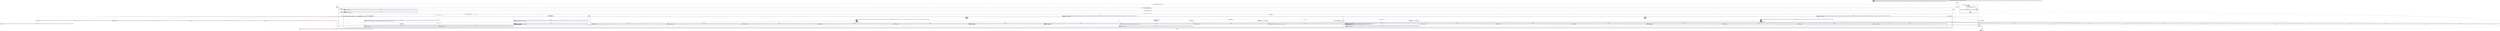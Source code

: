 digraph "CFG forandroidx.fragment.app.FragmentStateManager.moveToExpectedState()V" {
subgraph cluster_Region_743029894 {
label = "R(1:(2:(1:(2:(2:5|6)|(1:8)))|(2:9|(2:11|(2:12|(1:(2:45|46)(2:17|18))(2:(3:(2:72|(1:74)(1:75))|(1:78)|79)|82))))))";
node [shape=record,color=blue];
subgraph cluster_Region_1758115569 {
label = "R(2:(1:(2:(2:5|6)|(1:8)))|(2:9|(2:11|(2:12|(1:(2:45|46)(2:17|18))(2:(3:(2:72|(1:74)(1:75))|(1:78)|79)|82)))))";
node [shape=record,color=blue];
subgraph cluster_IfRegion_2026278493 {
label = "IF [B:89:0x0005] THEN: R(1:(2:(2:5|6)|(1:8))) ELSE: null";
node [shape=record,color=blue];
Node_89 [shape=record,label="{89\:\ 0x0005|if (r9.mMovingToState != false) goto L3\l}"];
subgraph cluster_Region_1191547052 {
label = "R(1:(2:(2:5|6)|(1:8)))";
node [shape=record,color=blue];
subgraph cluster_Region_650754374 {
label = "R(2:(2:5|6)|(1:8))";
node [shape=record,color=blue];
subgraph cluster_IfRegion_453639760 {
label = "IF [B:91:0x000b] THEN: R(2:5|6) ELSE: null";
node [shape=record,color=blue];
Node_91 [shape=record,label="{91\:\ 0x000b|if (androidx.fragment.app.FragmentManager.isLoggingEnabled(2) != false) goto L5\l}"];
subgraph cluster_Region_1467039498 {
label = "R(2:5|6)";
node [shape=record,color=blue];
Node_92 [shape=record,label="{92\:\ 0x000d|android.util.Log.v(androidx.fragment.app.FragmentStateManager.TAG, \"Ignoring re\-entrant call to moveToExpectedState() for \" + getFragment())\l}"];
Node_93 [shape=record,label="{93\:\ 0x0025|RETURN\lORIG_RETURN\l|return\l}"];
}
}
subgraph cluster_Region_1016743352 {
label = "R(1:8)";
node [shape=record,color=blue];
Node_171 [shape=record,label="{171\:\ ?|SYNTHETIC\lRETURN\l|return\l}"];
}
}
}
}
subgraph cluster_Region_886879892 {
label = "R(2:9|(2:11|(2:12|(1:(2:45|46)(2:17|18))(2:(3:(2:72|(1:74)(1:75))|(1:78)|79)|82))))";
node [shape=record,color=blue];
Node_94 [shape=record,label="{94\:\ 0x0026|boolean r0 = false\l}"];
subgraph cluster_TryCatchRegion_1475528932 {
label = "Try: R(2:11|(2:12|(1:(2:45|46)(2:17|18))(2:(3:(2:72|(1:74)(1:75))|(1:78)|79)|82))) finally: R(3:83|84|85)";
node [shape=record,color=blue];
subgraph cluster_Region_64833332 {
label = "R(2:11|(2:12|(1:(2:45|46)(2:17|18))(2:(3:(2:72|(1:74)(1:75))|(1:78)|79)|82)))";
node [shape=record,color=blue];
Node_95 [shape=record,label="{95\:\ 0x0028|TRY_ENTER\lTryCatch #0 \{all \-\> 0x0166, blocks: (B:95:0x0028, B:96:0x002a, B:98:0x0035, B:100:0x003b, B:101:0x0040, B:103:0x0044, B:104:0x0048, B:105:0x004e, B:106:0x0052, B:108:0x0058, B:110:0x005e, B:111:0x007c, B:112:0x0082, B:113:0x0086, B:114:0x008d, B:115:0x0091, B:117:0x0096, B:118:0x009b, B:120:0x00a0, B:121:0x00a5, B:122:0x00ab, B:123:0x00af, B:125:0x00b6, B:126:0x00cc, B:128:0x00d2, B:130:0x00d8, B:131:0x00db, B:133:0x00e1, B:135:0x00e7, B:136:0x00f8, B:137:0x00fd, B:138:0x0106, B:139:0x010e, B:140:0x0112, B:142:0x0117, B:144:0x011b, B:146:0x0121, B:148:0x0127, B:150:0x012d, B:152:0x0141, B:153:0x0145, B:154:0x0148, B:156:0x014e, B:157:0x0157), top: B:163:0x0028 \}\lCatch: all \-\> 0x0166\l|r9.mMovingToState = true     \/\/ Catch: java.lang.Throwable \-\> L166\l}"];
subgraph cluster_LoopRegion_1569370410 {
label = "LOOP:0: (2:12|(1:(2:45|46)(2:17|18))(2:(3:(2:72|(1:74)(1:75))|(1:78)|79)|82))";
node [shape=record,color=blue];
subgraph cluster_Region_1608532791 {
label = "R(2:12|(1:(2:45|46)(2:17|18))(2:(3:(2:72|(1:74)(1:75))|(1:78)|79)|82))";
node [shape=record,color=blue];
Node_96 [shape=record,label="{96\:\ 0x002a|LOOP_START\lTryCatch #0 \{all \-\> 0x0166, blocks: (B:95:0x0028, B:96:0x002a, B:98:0x0035, B:100:0x003b, B:101:0x0040, B:103:0x0044, B:104:0x0048, B:105:0x004e, B:106:0x0052, B:108:0x0058, B:110:0x005e, B:111:0x007c, B:112:0x0082, B:113:0x0086, B:114:0x008d, B:115:0x0091, B:117:0x0096, B:118:0x009b, B:120:0x00a0, B:121:0x00a5, B:122:0x00ab, B:123:0x00af, B:125:0x00b6, B:126:0x00cc, B:128:0x00d2, B:130:0x00d8, B:131:0x00db, B:133:0x00e1, B:135:0x00e7, B:136:0x00f8, B:137:0x00fd, B:138:0x0106, B:139:0x010e, B:140:0x0112, B:142:0x0117, B:144:0x011b, B:146:0x0121, B:148:0x0127, B:150:0x012d, B:152:0x0141, B:153:0x0145, B:154:0x0148, B:156:0x014e, B:157:0x0157), top: B:163:0x0028 \}\lLOOP:0: B:96:0x002a\-\>B:168:0x002a\lCatch: all \-\> 0x0166\l|int int r4 = computeExpectedState()     \/\/ Catch: java.lang.Throwable \-\> L166\l}"];
subgraph cluster_IfRegion_763608219 {
label = "IF [B:97:0x0033] THEN: R(1:(2:45|46)(2:17|18)) ELSE: R(2:(3:(2:72|(1:74)(1:75))|(1:78)|79)|82)";
node [shape=record,color=blue];
Node_97 [shape=record,label="{97\:\ 0x0033|if (r4 != r9.mFragment.mState) goto L14\l}"];
subgraph cluster_Region_869501094 {
label = "R(1:(2:45|46)(2:17|18))";
node [shape=record,color=blue];
subgraph cluster_IfRegion_1255140162 {
label = "IF [B:99:0x0039] THEN: R(2:45|46) ELSE: R(2:17|18)";
node [shape=record,color=blue];
Node_99 [shape=record,label="{99\:\ 0x0039|if (r4 \> r9.mFragment.mState) goto L44\l}"];
subgraph cluster_Region_1821911246 {
label = "R(2:45|46)";
node [shape=record,color=blue];
Node_100 [shape=record,label="{100\:\ 0x003b|TryCatch #0 \{all \-\> 0x0166, blocks: (B:95:0x0028, B:96:0x002a, B:98:0x0035, B:100:0x003b, B:101:0x0040, B:103:0x0044, B:104:0x0048, B:105:0x004e, B:106:0x0052, B:108:0x0058, B:110:0x005e, B:111:0x007c, B:112:0x0082, B:113:0x0086, B:114:0x008d, B:115:0x0091, B:117:0x0096, B:118:0x009b, B:120:0x00a0, B:121:0x00a5, B:122:0x00ab, B:123:0x00af, B:125:0x00b6, B:126:0x00cc, B:128:0x00d2, B:130:0x00d8, B:131:0x00db, B:133:0x00e1, B:135:0x00e7, B:136:0x00f8, B:137:0x00fd, B:138:0x0106, B:139:0x010e, B:140:0x0112, B:142:0x0117, B:144:0x011b, B:146:0x0121, B:148:0x0127, B:150:0x012d, B:152:0x0141, B:153:0x0145, B:154:0x0148, B:156:0x014e, B:157:0x0157), top: B:163:0x0028 \}\lCatch: all \-\> 0x0166\l|int int r4 = r9.mFragment.mState + 1     \/\/ Catch: java.lang.Throwable \-\> L166\l}"];
subgraph cluster_SwitchRegion_1047616307 {
label = "Switch: 8
 case 0 -> R(2:62|1)
 case 1 -> R(2:61|1)
 case 2 -> R(2:60|1)
 case 3 -> R(2:59|1)
 case 4 -> R(3:(1:57)|58|1)
 case 5 -> R(2:52|1)
 case 6 -> R(2:51|1)
 case 7 -> R(2:50|1)";
node [shape=record,color=blue];
Node_101 [shape=record,label="{101\:\ 0x0040|TryCatch #0 \{all \-\> 0x0166, blocks: (B:95:0x0028, B:96:0x002a, B:98:0x0035, B:100:0x003b, B:101:0x0040, B:103:0x0044, B:104:0x0048, B:105:0x004e, B:106:0x0052, B:108:0x0058, B:110:0x005e, B:111:0x007c, B:112:0x0082, B:113:0x0086, B:114:0x008d, B:115:0x0091, B:117:0x0096, B:118:0x009b, B:120:0x00a0, B:121:0x00a5, B:122:0x00ab, B:123:0x00af, B:125:0x00b6, B:126:0x00cc, B:128:0x00d2, B:130:0x00d8, B:131:0x00db, B:133:0x00e1, B:135:0x00e7, B:136:0x00f8, B:137:0x00fd, B:138:0x0106, B:139:0x010e, B:140:0x0112, B:142:0x0117, B:144:0x011b, B:146:0x0121, B:148:0x0127, B:150:0x012d, B:152:0x0141, B:153:0x0145, B:154:0x0148, B:156:0x014e, B:157:0x0157), top: B:163:0x0028 \}\lCatch: all \-\> 0x0166\l|switch(r4) \{\l    case 0: goto L62;\l    case 1: goto L61;\l    case 2: goto L60;\l    case 3: goto L59;\l    case 4: goto L53;\l    case 5: goto L52;\l    case 6: goto L51;\l    case 7: goto L50;\l    default: goto L47;\l\}     \/\/ Catch: java.lang.Throwable \-\> L166\l}"];
subgraph cluster_Region_1923597264 {
label = "R(2:62|1)";
node [shape=record,color=blue];
Node_115 [shape=record,label="{115\:\ 0x0091|TryCatch #0 \{all \-\> 0x0166, blocks: (B:95:0x0028, B:96:0x002a, B:98:0x0035, B:100:0x003b, B:101:0x0040, B:103:0x0044, B:104:0x0048, B:105:0x004e, B:106:0x0052, B:108:0x0058, B:110:0x005e, B:111:0x007c, B:112:0x0082, B:113:0x0086, B:114:0x008d, B:115:0x0091, B:117:0x0096, B:118:0x009b, B:120:0x00a0, B:121:0x00a5, B:122:0x00ab, B:123:0x00af, B:125:0x00b6, B:126:0x00cc, B:128:0x00d2, B:130:0x00d8, B:131:0x00db, B:133:0x00e1, B:135:0x00e7, B:136:0x00f8, B:137:0x00fd, B:138:0x0106, B:139:0x010e, B:140:0x0112, B:142:0x0117, B:144:0x011b, B:146:0x0121, B:148:0x0127, B:150:0x012d, B:152:0x0141, B:153:0x0145, B:154:0x0148, B:156:0x014e, B:157:0x0157), top: B:163:0x0028 \}\lCatch: all \-\> 0x0166\l|attach()     \/\/ Catch: java.lang.Throwable \-\> L166\l}"];
Node_InsnContainer_455790167 [shape=record,label="{|break\l}"];
}
subgraph cluster_Region_320942073 {
label = "R(2:61|1)";
node [shape=record,color=blue];
Node_114 [shape=record,label="{114\:\ 0x008d|TryCatch #0 \{all \-\> 0x0166, blocks: (B:95:0x0028, B:96:0x002a, B:98:0x0035, B:100:0x003b, B:101:0x0040, B:103:0x0044, B:104:0x0048, B:105:0x004e, B:106:0x0052, B:108:0x0058, B:110:0x005e, B:111:0x007c, B:112:0x0082, B:113:0x0086, B:114:0x008d, B:115:0x0091, B:117:0x0096, B:118:0x009b, B:120:0x00a0, B:121:0x00a5, B:122:0x00ab, B:123:0x00af, B:125:0x00b6, B:126:0x00cc, B:128:0x00d2, B:130:0x00d8, B:131:0x00db, B:133:0x00e1, B:135:0x00e7, B:136:0x00f8, B:137:0x00fd, B:138:0x0106, B:139:0x010e, B:140:0x0112, B:142:0x0117, B:144:0x011b, B:146:0x0121, B:148:0x0127, B:150:0x012d, B:152:0x0141, B:153:0x0145, B:154:0x0148, B:156:0x014e, B:157:0x0157), top: B:163:0x0028 \}\lCatch: all \-\> 0x0166\l|create()     \/\/ Catch: java.lang.Throwable \-\> L166\l}"];
Node_InsnContainer_1016595331 [shape=record,label="{|break\l}"];
}
subgraph cluster_Region_1886256771 {
label = "R(2:60|1)";
node [shape=record,color=blue];
Node_113 [shape=record,label="{113\:\ 0x0086|TryCatch #0 \{all \-\> 0x0166, blocks: (B:95:0x0028, B:96:0x002a, B:98:0x0035, B:100:0x003b, B:101:0x0040, B:103:0x0044, B:104:0x0048, B:105:0x004e, B:106:0x0052, B:108:0x0058, B:110:0x005e, B:111:0x007c, B:112:0x0082, B:113:0x0086, B:114:0x008d, B:115:0x0091, B:117:0x0096, B:118:0x009b, B:120:0x00a0, B:121:0x00a5, B:122:0x00ab, B:123:0x00af, B:125:0x00b6, B:126:0x00cc, B:128:0x00d2, B:130:0x00d8, B:131:0x00db, B:133:0x00e1, B:135:0x00e7, B:136:0x00f8, B:137:0x00fd, B:138:0x0106, B:139:0x010e, B:140:0x0112, B:142:0x0117, B:144:0x011b, B:146:0x0121, B:148:0x0127, B:150:0x012d, B:152:0x0141, B:153:0x0145, B:154:0x0148, B:156:0x014e, B:157:0x0157), top: B:163:0x0028 \}\lCatch: all \-\> 0x0166\l|ensureInflatedView()     \/\/ Catch: java.lang.Throwable \-\> L166\lcreateView()     \/\/ Catch: java.lang.Throwable \-\> L166\l}"];
Node_InsnContainer_1031331503 [shape=record,label="{|break\l}"];
}
subgraph cluster_Region_658268190 {
label = "R(2:59|1)";
node [shape=record,color=blue];
Node_112 [shape=record,label="{112\:\ 0x0082|TryCatch #0 \{all \-\> 0x0166, blocks: (B:95:0x0028, B:96:0x002a, B:98:0x0035, B:100:0x003b, B:101:0x0040, B:103:0x0044, B:104:0x0048, B:105:0x004e, B:106:0x0052, B:108:0x0058, B:110:0x005e, B:111:0x007c, B:112:0x0082, B:113:0x0086, B:114:0x008d, B:115:0x0091, B:117:0x0096, B:118:0x009b, B:120:0x00a0, B:121:0x00a5, B:122:0x00ab, B:123:0x00af, B:125:0x00b6, B:126:0x00cc, B:128:0x00d2, B:130:0x00d8, B:131:0x00db, B:133:0x00e1, B:135:0x00e7, B:136:0x00f8, B:137:0x00fd, B:138:0x0106, B:139:0x010e, B:140:0x0112, B:142:0x0117, B:144:0x011b, B:146:0x0121, B:148:0x0127, B:150:0x012d, B:152:0x0141, B:153:0x0145, B:154:0x0148, B:156:0x014e, B:157:0x0157), top: B:163:0x0028 \}\lCatch: all \-\> 0x0166\l|activityCreated()     \/\/ Catch: java.lang.Throwable \-\> L166\l}"];
Node_InsnContainer_1531247457 [shape=record,label="{|break\l}"];
}
subgraph cluster_Region_1153605484 {
label = "R(3:(1:57)|58|1)";
node [shape=record,color=blue];
subgraph cluster_IfRegion_1068805373 {
label = "IF [B:107:0x0056, B:109:0x005c] THEN: R(1:57) ELSE: null";
node [shape=record,color=blue];
Node_107 [shape=record,label="{107\:\ 0x0056|if (r9.mFragment.mView != null) goto L55\l}"];
Node_109 [shape=record,label="{109\:\ 0x005c|ADDED_TO_REGION\l|if (r9.mFragment.mContainer != null) goto L57\l}"];
subgraph cluster_Region_1679695621 {
label = "R(1:57)";
node [shape=record,color=blue];
Node_110 [shape=record,label="{110\:\ 0x005e|TryCatch #0 \{all \-\> 0x0166, blocks: (B:95:0x0028, B:96:0x002a, B:98:0x0035, B:100:0x003b, B:101:0x0040, B:103:0x0044, B:104:0x0048, B:105:0x004e, B:106:0x0052, B:108:0x0058, B:110:0x005e, B:111:0x007c, B:112:0x0082, B:113:0x0086, B:114:0x008d, B:115:0x0091, B:117:0x0096, B:118:0x009b, B:120:0x00a0, B:121:0x00a5, B:122:0x00ab, B:123:0x00af, B:125:0x00b6, B:126:0x00cc, B:128:0x00d2, B:130:0x00d8, B:131:0x00db, B:133:0x00e1, B:135:0x00e7, B:136:0x00f8, B:137:0x00fd, B:138:0x0106, B:139:0x010e, B:140:0x0112, B:142:0x0117, B:144:0x011b, B:146:0x0121, B:148:0x0127, B:150:0x012d, B:152:0x0141, B:153:0x0145, B:154:0x0148, B:156:0x014e, B:157:0x0157), top: B:163:0x0028 \}\lCatch: all \-\> 0x0166\l|androidx.fragment.app.SpecialEffectsController androidx.fragment.app.SpecialEffectsController r6 = androidx.fragment.app.SpecialEffectsController.getOrCreateController(r9.mFragment.mContainer, r9.mFragment.getParentFragmentManager())     \/\/ Catch: java.lang.Throwable \-\> L166\lint int r7 = r9.mFragment.mView.getVisibility()     \/\/ Catch: java.lang.Throwable \-\> L166\landroidx.fragment.app.SpecialEffectsController$Operation$State androidx.fragment.app.SpecialEffectsController.Operation.State r8 = androidx.fragment.app.SpecialEffectsController.Operation.State.from(r7)     \/\/ Catch: java.lang.Throwable \-\> L166\lr6.enqueueAdd(r8, r9)     \/\/ Catch: java.lang.Throwable \-\> L166\l}"];
}
}
Node_111 [shape=record,label="{111\:\ 0x007c|TryCatch #0 \{all \-\> 0x0166, blocks: (B:95:0x0028, B:96:0x002a, B:98:0x0035, B:100:0x003b, B:101:0x0040, B:103:0x0044, B:104:0x0048, B:105:0x004e, B:106:0x0052, B:108:0x0058, B:110:0x005e, B:111:0x007c, B:112:0x0082, B:113:0x0086, B:114:0x008d, B:115:0x0091, B:117:0x0096, B:118:0x009b, B:120:0x00a0, B:121:0x00a5, B:122:0x00ab, B:123:0x00af, B:125:0x00b6, B:126:0x00cc, B:128:0x00d2, B:130:0x00d8, B:131:0x00db, B:133:0x00e1, B:135:0x00e7, B:136:0x00f8, B:137:0x00fd, B:138:0x0106, B:139:0x010e, B:140:0x0112, B:142:0x0117, B:144:0x011b, B:146:0x0121, B:148:0x0127, B:150:0x012d, B:152:0x0141, B:153:0x0145, B:154:0x0148, B:156:0x014e, B:157:0x0157), top: B:163:0x0028 \}\lCatch: all \-\> 0x0166\l|r9.mFragment.mState = 4     \/\/ Catch: java.lang.Throwable \-\> L166\l}"];
Node_InsnContainer_2068580229 [shape=record,label="{|break\l}"];
}
subgraph cluster_Region_120550526 {
label = "R(2:52|1)";
node [shape=record,color=blue];
Node_105 [shape=record,label="{105\:\ 0x004e|TryCatch #0 \{all \-\> 0x0166, blocks: (B:95:0x0028, B:96:0x002a, B:98:0x0035, B:100:0x003b, B:101:0x0040, B:103:0x0044, B:104:0x0048, B:105:0x004e, B:106:0x0052, B:108:0x0058, B:110:0x005e, B:111:0x007c, B:112:0x0082, B:113:0x0086, B:114:0x008d, B:115:0x0091, B:117:0x0096, B:118:0x009b, B:120:0x00a0, B:121:0x00a5, B:122:0x00ab, B:123:0x00af, B:125:0x00b6, B:126:0x00cc, B:128:0x00d2, B:130:0x00d8, B:131:0x00db, B:133:0x00e1, B:135:0x00e7, B:136:0x00f8, B:137:0x00fd, B:138:0x0106, B:139:0x010e, B:140:0x0112, B:142:0x0117, B:144:0x011b, B:146:0x0121, B:148:0x0127, B:150:0x012d, B:152:0x0141, B:153:0x0145, B:154:0x0148, B:156:0x014e, B:157:0x0157), top: B:163:0x0028 \}\lCatch: all \-\> 0x0166\l|start()     \/\/ Catch: java.lang.Throwable \-\> L166\l}"];
Node_InsnContainer_1472639496 [shape=record,label="{|break\l}"];
}
subgraph cluster_Region_1301233481 {
label = "R(2:51|1)";
node [shape=record,color=blue];
Node_104 [shape=record,label="{104\:\ 0x0048|TryCatch #0 \{all \-\> 0x0166, blocks: (B:95:0x0028, B:96:0x002a, B:98:0x0035, B:100:0x003b, B:101:0x0040, B:103:0x0044, B:104:0x0048, B:105:0x004e, B:106:0x0052, B:108:0x0058, B:110:0x005e, B:111:0x007c, B:112:0x0082, B:113:0x0086, B:114:0x008d, B:115:0x0091, B:117:0x0096, B:118:0x009b, B:120:0x00a0, B:121:0x00a5, B:122:0x00ab, B:123:0x00af, B:125:0x00b6, B:126:0x00cc, B:128:0x00d2, B:130:0x00d8, B:131:0x00db, B:133:0x00e1, B:135:0x00e7, B:136:0x00f8, B:137:0x00fd, B:138:0x0106, B:139:0x010e, B:140:0x0112, B:142:0x0117, B:144:0x011b, B:146:0x0121, B:148:0x0127, B:150:0x012d, B:152:0x0141, B:153:0x0145, B:154:0x0148, B:156:0x014e, B:157:0x0157), top: B:163:0x0028 \}\lCatch: all \-\> 0x0166\l|r9.mFragment.mState = 6     \/\/ Catch: java.lang.Throwable \-\> L166\l}"];
Node_InsnContainer_1449421138 [shape=record,label="{|break\l}"];
}
subgraph cluster_Region_714373988 {
label = "R(2:50|1)";
node [shape=record,color=blue];
Node_103 [shape=record,label="{103\:\ 0x0044|TryCatch #0 \{all \-\> 0x0166, blocks: (B:95:0x0028, B:96:0x002a, B:98:0x0035, B:100:0x003b, B:101:0x0040, B:103:0x0044, B:104:0x0048, B:105:0x004e, B:106:0x0052, B:108:0x0058, B:110:0x005e, B:111:0x007c, B:112:0x0082, B:113:0x0086, B:114:0x008d, B:115:0x0091, B:117:0x0096, B:118:0x009b, B:120:0x00a0, B:121:0x00a5, B:122:0x00ab, B:123:0x00af, B:125:0x00b6, B:126:0x00cc, B:128:0x00d2, B:130:0x00d8, B:131:0x00db, B:133:0x00e1, B:135:0x00e7, B:136:0x00f8, B:137:0x00fd, B:138:0x0106, B:139:0x010e, B:140:0x0112, B:142:0x0117, B:144:0x011b, B:146:0x0121, B:148:0x0127, B:150:0x012d, B:152:0x0141, B:153:0x0145, B:154:0x0148, B:156:0x014e, B:157:0x0157), top: B:163:0x0028 \}\lCatch: all \-\> 0x0166\l|resume()     \/\/ Catch: java.lang.Throwable \-\> L166\l}"];
Node_InsnContainer_1210108620 [shape=record,label="{|break\l}"];
}
}
}
subgraph cluster_Region_140794671 {
label = "R(2:17|18)";
node [shape=record,color=blue];
Node_117 [shape=record,label="{117\:\ 0x0096|TryCatch #0 \{all \-\> 0x0166, blocks: (B:95:0x0028, B:96:0x002a, B:98:0x0035, B:100:0x003b, B:101:0x0040, B:103:0x0044, B:104:0x0048, B:105:0x004e, B:106:0x0052, B:108:0x0058, B:110:0x005e, B:111:0x007c, B:112:0x0082, B:113:0x0086, B:114:0x008d, B:115:0x0091, B:117:0x0096, B:118:0x009b, B:120:0x00a0, B:121:0x00a5, B:122:0x00ab, B:123:0x00af, B:125:0x00b6, B:126:0x00cc, B:128:0x00d2, B:130:0x00d8, B:131:0x00db, B:133:0x00e1, B:135:0x00e7, B:136:0x00f8, B:137:0x00fd, B:138:0x0106, B:139:0x010e, B:140:0x0112, B:142:0x0117, B:144:0x011b, B:146:0x0121, B:148:0x0127, B:150:0x012d, B:152:0x0141, B:153:0x0145, B:154:0x0148, B:156:0x014e, B:157:0x0157), top: B:163:0x0028 \}\lCatch: all \-\> 0x0166\l|int int r4 = r9.mFragment.mState \- 1     \/\/ Catch: java.lang.Throwable \-\> L166\l}"];
subgraph cluster_SwitchRegion_630709429 {
label = "Switch: 8
 case -1 -> R(2:43|1)
 case 0 -> R(2:42|1)
 case 1 -> R(2:41|1)
 case 2 -> R(2:40|1)
 case 3 -> R(5:(1:28)|(1:33)|(1:38)|39|1)
 case 4 -> R(2:25|1)
 case 5 -> R(2:24|1)
 case 6 -> R(2:23|1)";
node [shape=record,color=blue];
Node_118 [shape=record,label="{118\:\ 0x009b|TryCatch #0 \{all \-\> 0x0166, blocks: (B:95:0x0028, B:96:0x002a, B:98:0x0035, B:100:0x003b, B:101:0x0040, B:103:0x0044, B:104:0x0048, B:105:0x004e, B:106:0x0052, B:108:0x0058, B:110:0x005e, B:111:0x007c, B:112:0x0082, B:113:0x0086, B:114:0x008d, B:115:0x0091, B:117:0x0096, B:118:0x009b, B:120:0x00a0, B:121:0x00a5, B:122:0x00ab, B:123:0x00af, B:125:0x00b6, B:126:0x00cc, B:128:0x00d2, B:130:0x00d8, B:131:0x00db, B:133:0x00e1, B:135:0x00e7, B:136:0x00f8, B:137:0x00fd, B:138:0x0106, B:139:0x010e, B:140:0x0112, B:142:0x0117, B:144:0x011b, B:146:0x0121, B:148:0x0127, B:150:0x012d, B:152:0x0141, B:153:0x0145, B:154:0x0148, B:156:0x014e, B:157:0x0157), top: B:163:0x0028 \}\lCatch: all \-\> 0x0166\l|switch(r4) \{\l    case \-1: goto L43;\l    case 0: goto L42;\l    case 1: goto L41;\l    case 2: goto L40;\l    case 3: goto L26;\l    case 4: goto L25;\l    case 5: goto L24;\l    case 6: goto L23;\l    default: goto L19;\l\}     \/\/ Catch: java.lang.Throwable \-\> L166\l}"];
subgraph cluster_Region_2086781430 {
label = "R(2:43|1)";
node [shape=record,color=blue];
Node_140 [shape=record,label="{140\:\ 0x0112|TryCatch #0 \{all \-\> 0x0166, blocks: (B:95:0x0028, B:96:0x002a, B:98:0x0035, B:100:0x003b, B:101:0x0040, B:103:0x0044, B:104:0x0048, B:105:0x004e, B:106:0x0052, B:108:0x0058, B:110:0x005e, B:111:0x007c, B:112:0x0082, B:113:0x0086, B:114:0x008d, B:115:0x0091, B:117:0x0096, B:118:0x009b, B:120:0x00a0, B:121:0x00a5, B:122:0x00ab, B:123:0x00af, B:125:0x00b6, B:126:0x00cc, B:128:0x00d2, B:130:0x00d8, B:131:0x00db, B:133:0x00e1, B:135:0x00e7, B:136:0x00f8, B:137:0x00fd, B:138:0x0106, B:139:0x010e, B:140:0x0112, B:142:0x0117, B:144:0x011b, B:146:0x0121, B:148:0x0127, B:150:0x012d, B:152:0x0141, B:153:0x0145, B:154:0x0148, B:156:0x014e, B:157:0x0157), top: B:163:0x0028 \}\lCatch: all \-\> 0x0166\l|detach()     \/\/ Catch: java.lang.Throwable \-\> L166\l}"];
Node_InsnContainer_163191249 [shape=record,label="{|break\l}"];
}
subgraph cluster_Region_16522457 {
label = "R(2:42|1)";
node [shape=record,color=blue];
Node_139 [shape=record,label="{139\:\ 0x010e|TryCatch #0 \{all \-\> 0x0166, blocks: (B:95:0x0028, B:96:0x002a, B:98:0x0035, B:100:0x003b, B:101:0x0040, B:103:0x0044, B:104:0x0048, B:105:0x004e, B:106:0x0052, B:108:0x0058, B:110:0x005e, B:111:0x007c, B:112:0x0082, B:113:0x0086, B:114:0x008d, B:115:0x0091, B:117:0x0096, B:118:0x009b, B:120:0x00a0, B:121:0x00a5, B:122:0x00ab, B:123:0x00af, B:125:0x00b6, B:126:0x00cc, B:128:0x00d2, B:130:0x00d8, B:131:0x00db, B:133:0x00e1, B:135:0x00e7, B:136:0x00f8, B:137:0x00fd, B:138:0x0106, B:139:0x010e, B:140:0x0112, B:142:0x0117, B:144:0x011b, B:146:0x0121, B:148:0x0127, B:150:0x012d, B:152:0x0141, B:153:0x0145, B:154:0x0148, B:156:0x014e, B:157:0x0157), top: B:163:0x0028 \}\lCatch: all \-\> 0x0166\l|destroy()     \/\/ Catch: java.lang.Throwable \-\> L166\l}"];
Node_InsnContainer_1321521312 [shape=record,label="{|break\l}"];
}
subgraph cluster_Region_1020843775 {
label = "R(2:41|1)";
node [shape=record,color=blue];
Node_138 [shape=record,label="{138\:\ 0x0106|TryCatch #0 \{all \-\> 0x0166, blocks: (B:95:0x0028, B:96:0x002a, B:98:0x0035, B:100:0x003b, B:101:0x0040, B:103:0x0044, B:104:0x0048, B:105:0x004e, B:106:0x0052, B:108:0x0058, B:110:0x005e, B:111:0x007c, B:112:0x0082, B:113:0x0086, B:114:0x008d, B:115:0x0091, B:117:0x0096, B:118:0x009b, B:120:0x00a0, B:121:0x00a5, B:122:0x00ab, B:123:0x00af, B:125:0x00b6, B:126:0x00cc, B:128:0x00d2, B:130:0x00d8, B:131:0x00db, B:133:0x00e1, B:135:0x00e7, B:136:0x00f8, B:137:0x00fd, B:138:0x0106, B:139:0x010e, B:140:0x0112, B:142:0x0117, B:144:0x011b, B:146:0x0121, B:148:0x0127, B:150:0x012d, B:152:0x0141, B:153:0x0145, B:154:0x0148, B:156:0x014e, B:157:0x0157), top: B:163:0x0028 \}\lCatch: all \-\> 0x0166\l|destroyFragmentView()     \/\/ Catch: java.lang.Throwable \-\> L166\lr9.mFragment.mState = 1     \/\/ Catch: java.lang.Throwable \-\> L166\l}"];
Node_InsnContainer_1710564388 [shape=record,label="{|break\l}"];
}
subgraph cluster_Region_93320855 {
label = "R(2:40|1)";
node [shape=record,color=blue];
Node_137 [shape=record,label="{137\:\ 0x00fd|TryCatch #0 \{all \-\> 0x0166, blocks: (B:95:0x0028, B:96:0x002a, B:98:0x0035, B:100:0x003b, B:101:0x0040, B:103:0x0044, B:104:0x0048, B:105:0x004e, B:106:0x0052, B:108:0x0058, B:110:0x005e, B:111:0x007c, B:112:0x0082, B:113:0x0086, B:114:0x008d, B:115:0x0091, B:117:0x0096, B:118:0x009b, B:120:0x00a0, B:121:0x00a5, B:122:0x00ab, B:123:0x00af, B:125:0x00b6, B:126:0x00cc, B:128:0x00d2, B:130:0x00d8, B:131:0x00db, B:133:0x00e1, B:135:0x00e7, B:136:0x00f8, B:137:0x00fd, B:138:0x0106, B:139:0x010e, B:140:0x0112, B:142:0x0117, B:144:0x011b, B:146:0x0121, B:148:0x0127, B:150:0x012d, B:152:0x0141, B:153:0x0145, B:154:0x0148, B:156:0x014e, B:157:0x0157), top: B:163:0x0028 \}\lCatch: all \-\> 0x0166\l|r9.mFragment.mInLayout = false     \/\/ Catch: java.lang.Throwable \-\> L166\lr9.mFragment.mState = 2     \/\/ Catch: java.lang.Throwable \-\> L166\l}"];
Node_InsnContainer_1831237462 [shape=record,label="{|break\l}"];
}
subgraph cluster_Region_389233443 {
label = "R(5:(1:28)|(1:33)|(1:38)|39|1)";
node [shape=record,color=blue];
subgraph cluster_IfRegion_1537993189 {
label = "IF [B:124:0x00b4] THEN: R(1:28) ELSE: null";
node [shape=record,color=blue];
Node_124 [shape=record,label="{124\:\ 0x00b4|if (androidx.fragment.app.FragmentManager.isLoggingEnabled(3) != false) goto L28\l}"];
subgraph cluster_Region_560633673 {
label = "R(1:28)";
node [shape=record,color=blue];
Node_125 [shape=record,label="{125\:\ 0x00b6|TryCatch #0 \{all \-\> 0x0166, blocks: (B:95:0x0028, B:96:0x002a, B:98:0x0035, B:100:0x003b, B:101:0x0040, B:103:0x0044, B:104:0x0048, B:105:0x004e, B:106:0x0052, B:108:0x0058, B:110:0x005e, B:111:0x007c, B:112:0x0082, B:113:0x0086, B:114:0x008d, B:115:0x0091, B:117:0x0096, B:118:0x009b, B:120:0x00a0, B:121:0x00a5, B:122:0x00ab, B:123:0x00af, B:125:0x00b6, B:126:0x00cc, B:128:0x00d2, B:130:0x00d8, B:131:0x00db, B:133:0x00e1, B:135:0x00e7, B:136:0x00f8, B:137:0x00fd, B:138:0x0106, B:139:0x010e, B:140:0x0112, B:142:0x0117, B:144:0x011b, B:146:0x0121, B:148:0x0127, B:150:0x012d, B:152:0x0141, B:153:0x0145, B:154:0x0148, B:156:0x014e, B:157:0x0157), top: B:163:0x0028 \}\lCatch: all \-\> 0x0166\l|android.util.Log.d(androidx.fragment.app.FragmentStateManager.TAG, \"movefrom ACTIVITY_CREATED: \" + r9.mFragment)     \/\/ Catch: java.lang.Throwable \-\> L166\l}"];
}
}
subgraph cluster_IfRegion_2141772021 {
label = "IF [B:127:0x00d0, B:129:0x00d6] THEN: R(1:33) ELSE: null";
node [shape=record,color=blue];
Node_127 [shape=record,label="{127\:\ 0x00d0|if (r9.mFragment.mView != null) goto L31\l}"];
Node_129 [shape=record,label="{129\:\ 0x00d6|ADDED_TO_REGION\l|if (r9.mFragment.mSavedViewState == null) goto L33\l}"];
subgraph cluster_Region_1909198336 {
label = "R(1:33)";
node [shape=record,color=blue];
Node_130 [shape=record,label="{130\:\ 0x00d8|TryCatch #0 \{all \-\> 0x0166, blocks: (B:95:0x0028, B:96:0x002a, B:98:0x0035, B:100:0x003b, B:101:0x0040, B:103:0x0044, B:104:0x0048, B:105:0x004e, B:106:0x0052, B:108:0x0058, B:110:0x005e, B:111:0x007c, B:112:0x0082, B:113:0x0086, B:114:0x008d, B:115:0x0091, B:117:0x0096, B:118:0x009b, B:120:0x00a0, B:121:0x00a5, B:122:0x00ab, B:123:0x00af, B:125:0x00b6, B:126:0x00cc, B:128:0x00d2, B:130:0x00d8, B:131:0x00db, B:133:0x00e1, B:135:0x00e7, B:136:0x00f8, B:137:0x00fd, B:138:0x0106, B:139:0x010e, B:140:0x0112, B:142:0x0117, B:144:0x011b, B:146:0x0121, B:148:0x0127, B:150:0x012d, B:152:0x0141, B:153:0x0145, B:154:0x0148, B:156:0x014e, B:157:0x0157), top: B:163:0x0028 \}\lCatch: all \-\> 0x0166\l|saveViewState()     \/\/ Catch: java.lang.Throwable \-\> L166\l}"];
}
}
subgraph cluster_IfRegion_1965827357 {
label = "IF [B:132:0x00df, B:134:0x00e5] THEN: R(1:38) ELSE: null";
node [shape=record,color=blue];
Node_132 [shape=record,label="{132\:\ 0x00df|if (r9.mFragment.mView != null) goto L36\l}"];
Node_134 [shape=record,label="{134\:\ 0x00e5|ADDED_TO_REGION\l|if (r9.mFragment.mContainer != null) goto L38\l}"];
subgraph cluster_Region_599086 {
label = "R(1:38)";
node [shape=record,color=blue];
Node_135 [shape=record,label="{135\:\ 0x00e7|TryCatch #0 \{all \-\> 0x0166, blocks: (B:95:0x0028, B:96:0x002a, B:98:0x0035, B:100:0x003b, B:101:0x0040, B:103:0x0044, B:104:0x0048, B:105:0x004e, B:106:0x0052, B:108:0x0058, B:110:0x005e, B:111:0x007c, B:112:0x0082, B:113:0x0086, B:114:0x008d, B:115:0x0091, B:117:0x0096, B:118:0x009b, B:120:0x00a0, B:121:0x00a5, B:122:0x00ab, B:123:0x00af, B:125:0x00b6, B:126:0x00cc, B:128:0x00d2, B:130:0x00d8, B:131:0x00db, B:133:0x00e1, B:135:0x00e7, B:136:0x00f8, B:137:0x00fd, B:138:0x0106, B:139:0x010e, B:140:0x0112, B:142:0x0117, B:144:0x011b, B:146:0x0121, B:148:0x0127, B:150:0x012d, B:152:0x0141, B:153:0x0145, B:154:0x0148, B:156:0x014e, B:157:0x0157), top: B:163:0x0028 \}\lCatch: all \-\> 0x0166\l|androidx.fragment.app.SpecialEffectsController.getOrCreateController(r9.mFragment.mContainer, r9.mFragment.getParentFragmentManager()).enqueueRemove(r9)     \/\/ Catch: java.lang.Throwable \-\> L166\l}"];
}
}
Node_136 [shape=record,label="{136\:\ 0x00f8|TryCatch #0 \{all \-\> 0x0166, blocks: (B:95:0x0028, B:96:0x002a, B:98:0x0035, B:100:0x003b, B:101:0x0040, B:103:0x0044, B:104:0x0048, B:105:0x004e, B:106:0x0052, B:108:0x0058, B:110:0x005e, B:111:0x007c, B:112:0x0082, B:113:0x0086, B:114:0x008d, B:115:0x0091, B:117:0x0096, B:118:0x009b, B:120:0x00a0, B:121:0x00a5, B:122:0x00ab, B:123:0x00af, B:125:0x00b6, B:126:0x00cc, B:128:0x00d2, B:130:0x00d8, B:131:0x00db, B:133:0x00e1, B:135:0x00e7, B:136:0x00f8, B:137:0x00fd, B:138:0x0106, B:139:0x010e, B:140:0x0112, B:142:0x0117, B:144:0x011b, B:146:0x0121, B:148:0x0127, B:150:0x012d, B:152:0x0141, B:153:0x0145, B:154:0x0148, B:156:0x014e, B:157:0x0157), top: B:163:0x0028 \}\lCatch: all \-\> 0x0166\l|r9.mFragment.mState = 3     \/\/ Catch: java.lang.Throwable \-\> L166\l}"];
Node_InsnContainer_970927018 [shape=record,label="{|break\l}"];
}
subgraph cluster_Region_678600351 {
label = "R(2:25|1)";
node [shape=record,color=blue];
Node_122 [shape=record,label="{122\:\ 0x00ab|TryCatch #0 \{all \-\> 0x0166, blocks: (B:95:0x0028, B:96:0x002a, B:98:0x0035, B:100:0x003b, B:101:0x0040, B:103:0x0044, B:104:0x0048, B:105:0x004e, B:106:0x0052, B:108:0x0058, B:110:0x005e, B:111:0x007c, B:112:0x0082, B:113:0x0086, B:114:0x008d, B:115:0x0091, B:117:0x0096, B:118:0x009b, B:120:0x00a0, B:121:0x00a5, B:122:0x00ab, B:123:0x00af, B:125:0x00b6, B:126:0x00cc, B:128:0x00d2, B:130:0x00d8, B:131:0x00db, B:133:0x00e1, B:135:0x00e7, B:136:0x00f8, B:137:0x00fd, B:138:0x0106, B:139:0x010e, B:140:0x0112, B:142:0x0117, B:144:0x011b, B:146:0x0121, B:148:0x0127, B:150:0x012d, B:152:0x0141, B:153:0x0145, B:154:0x0148, B:156:0x014e, B:157:0x0157), top: B:163:0x0028 \}\lCatch: all \-\> 0x0166\l|stop()     \/\/ Catch: java.lang.Throwable \-\> L166\l}"];
Node_InsnContainer_1013076545 [shape=record,label="{|break\l}"];
}
subgraph cluster_Region_1971530167 {
label = "R(2:24|1)";
node [shape=record,color=blue];
Node_121 [shape=record,label="{121\:\ 0x00a5|TryCatch #0 \{all \-\> 0x0166, blocks: (B:95:0x0028, B:96:0x002a, B:98:0x0035, B:100:0x003b, B:101:0x0040, B:103:0x0044, B:104:0x0048, B:105:0x004e, B:106:0x0052, B:108:0x0058, B:110:0x005e, B:111:0x007c, B:112:0x0082, B:113:0x0086, B:114:0x008d, B:115:0x0091, B:117:0x0096, B:118:0x009b, B:120:0x00a0, B:121:0x00a5, B:122:0x00ab, B:123:0x00af, B:125:0x00b6, B:126:0x00cc, B:128:0x00d2, B:130:0x00d8, B:131:0x00db, B:133:0x00e1, B:135:0x00e7, B:136:0x00f8, B:137:0x00fd, B:138:0x0106, B:139:0x010e, B:140:0x0112, B:142:0x0117, B:144:0x011b, B:146:0x0121, B:148:0x0127, B:150:0x012d, B:152:0x0141, B:153:0x0145, B:154:0x0148, B:156:0x014e, B:157:0x0157), top: B:163:0x0028 \}\lCatch: all \-\> 0x0166\l|r9.mFragment.mState = 5     \/\/ Catch: java.lang.Throwable \-\> L166\l}"];
Node_InsnContainer_901893846 [shape=record,label="{|break\l}"];
}
subgraph cluster_Region_167454871 {
label = "R(2:23|1)";
node [shape=record,color=blue];
Node_120 [shape=record,label="{120\:\ 0x00a0|TryCatch #0 \{all \-\> 0x0166, blocks: (B:95:0x0028, B:96:0x002a, B:98:0x0035, B:100:0x003b, B:101:0x0040, B:103:0x0044, B:104:0x0048, B:105:0x004e, B:106:0x0052, B:108:0x0058, B:110:0x005e, B:111:0x007c, B:112:0x0082, B:113:0x0086, B:114:0x008d, B:115:0x0091, B:117:0x0096, B:118:0x009b, B:120:0x00a0, B:121:0x00a5, B:122:0x00ab, B:123:0x00af, B:125:0x00b6, B:126:0x00cc, B:128:0x00d2, B:130:0x00d8, B:131:0x00db, B:133:0x00e1, B:135:0x00e7, B:136:0x00f8, B:137:0x00fd, B:138:0x0106, B:139:0x010e, B:140:0x0112, B:142:0x0117, B:144:0x011b, B:146:0x0121, B:148:0x0127, B:150:0x012d, B:152:0x0141, B:153:0x0145, B:154:0x0148, B:156:0x014e, B:157:0x0157), top: B:163:0x0028 \}\lCatch: all \-\> 0x0166\l|pause()     \/\/ Catch: java.lang.Throwable \-\> L166\l}"];
Node_InsnContainer_656774067 [shape=record,label="{|break\l}"];
}
}
}
}
}
subgraph cluster_Region_1258805361 {
label = "R(2:(3:(2:72|(1:74)(1:75))|(1:78)|79)|82)";
node [shape=record,color=blue];
subgraph cluster_IfRegion_1888164025 {
label = "IF [B:143:0x0119, B:145:0x011f] THEN: R(3:(2:72|(1:74)(1:75))|(1:78)|79) ELSE: null";
node [shape=record,color=blue];
Node_143 [shape=record,label="{143\:\ 0x0119|if (androidx.fragment.app.FragmentManager.USE_STATE_MANAGER != false) goto L66\l}"];
Node_145 [shape=record,label="{145\:\ 0x011f|ADDED_TO_REGION\l|if (r9.mFragment.mHiddenChanged != false) goto L68\l}"];
subgraph cluster_Region_460758169 {
label = "R(3:(2:72|(1:74)(1:75))|(1:78)|79)";
node [shape=record,color=blue];
subgraph cluster_IfRegion_543439279 {
label = "IF [B:147:0x0125, B:149:0x012b] THEN: R(2:72|(1:74)(1:75)) ELSE: null";
node [shape=record,color=blue];
Node_147 [shape=record,label="{147\:\ 0x0125|if (r9.mFragment.mView != null) goto L70\l}"];
Node_149 [shape=record,label="{149\:\ 0x012b|ADDED_TO_REGION\l|if (r9.mFragment.mContainer != null) goto L72\l}"];
subgraph cluster_Region_1179815227 {
label = "R(2:72|(1:74)(1:75))";
node [shape=record,color=blue];
Node_150 [shape=record,label="{150\:\ 0x012d|TryCatch #0 \{all \-\> 0x0166, blocks: (B:95:0x0028, B:96:0x002a, B:98:0x0035, B:100:0x003b, B:101:0x0040, B:103:0x0044, B:104:0x0048, B:105:0x004e, B:106:0x0052, B:108:0x0058, B:110:0x005e, B:111:0x007c, B:112:0x0082, B:113:0x0086, B:114:0x008d, B:115:0x0091, B:117:0x0096, B:118:0x009b, B:120:0x00a0, B:121:0x00a5, B:122:0x00ab, B:123:0x00af, B:125:0x00b6, B:126:0x00cc, B:128:0x00d2, B:130:0x00d8, B:131:0x00db, B:133:0x00e1, B:135:0x00e7, B:136:0x00f8, B:137:0x00fd, B:138:0x0106, B:139:0x010e, B:140:0x0112, B:142:0x0117, B:144:0x011b, B:146:0x0121, B:148:0x0127, B:150:0x012d, B:152:0x0141, B:153:0x0145, B:154:0x0148, B:156:0x014e, B:157:0x0157), top: B:163:0x0028 \}\lCatch: all \-\> 0x0166\l|androidx.fragment.app.SpecialEffectsController androidx.fragment.app.SpecialEffectsController r1 = androidx.fragment.app.SpecialEffectsController.getOrCreateController(r9.mFragment.mContainer, r9.mFragment.getParentFragmentManager())     \/\/ Catch: java.lang.Throwable \-\> L166\l}"];
subgraph cluster_IfRegion_727158299 {
label = "IF [B:151:0x013f] THEN: R(1:74) ELSE: R(1:75)";
node [shape=record,color=blue];
Node_151 [shape=record,label="{151\:\ 0x013f|if (r9.mFragment.mHidden != false) goto L74\l}"];
subgraph cluster_Region_1988462094 {
label = "R(1:74)";
node [shape=record,color=blue];
Node_152 [shape=record,label="{152\:\ 0x0141|TryCatch #0 \{all \-\> 0x0166, blocks: (B:95:0x0028, B:96:0x002a, B:98:0x0035, B:100:0x003b, B:101:0x0040, B:103:0x0044, B:104:0x0048, B:105:0x004e, B:106:0x0052, B:108:0x0058, B:110:0x005e, B:111:0x007c, B:112:0x0082, B:113:0x0086, B:114:0x008d, B:115:0x0091, B:117:0x0096, B:118:0x009b, B:120:0x00a0, B:121:0x00a5, B:122:0x00ab, B:123:0x00af, B:125:0x00b6, B:126:0x00cc, B:128:0x00d2, B:130:0x00d8, B:131:0x00db, B:133:0x00e1, B:135:0x00e7, B:136:0x00f8, B:137:0x00fd, B:138:0x0106, B:139:0x010e, B:140:0x0112, B:142:0x0117, B:144:0x011b, B:146:0x0121, B:148:0x0127, B:150:0x012d, B:152:0x0141, B:153:0x0145, B:154:0x0148, B:156:0x014e, B:157:0x0157), top: B:163:0x0028 \}\lCatch: all \-\> 0x0166\l|r1.enqueueHide(r9)     \/\/ Catch: java.lang.Throwable \-\> L166\l}"];
}
subgraph cluster_Region_1126561383 {
label = "R(1:75)";
node [shape=record,color=blue];
Node_153 [shape=record,label="{153\:\ 0x0145|TryCatch #0 \{all \-\> 0x0166, blocks: (B:95:0x0028, B:96:0x002a, B:98:0x0035, B:100:0x003b, B:101:0x0040, B:103:0x0044, B:104:0x0048, B:105:0x004e, B:106:0x0052, B:108:0x0058, B:110:0x005e, B:111:0x007c, B:112:0x0082, B:113:0x0086, B:114:0x008d, B:115:0x0091, B:117:0x0096, B:118:0x009b, B:120:0x00a0, B:121:0x00a5, B:122:0x00ab, B:123:0x00af, B:125:0x00b6, B:126:0x00cc, B:128:0x00d2, B:130:0x00d8, B:131:0x00db, B:133:0x00e1, B:135:0x00e7, B:136:0x00f8, B:137:0x00fd, B:138:0x0106, B:139:0x010e, B:140:0x0112, B:142:0x0117, B:144:0x011b, B:146:0x0121, B:148:0x0127, B:150:0x012d, B:152:0x0141, B:153:0x0145, B:154:0x0148, B:156:0x014e, B:157:0x0157), top: B:163:0x0028 \}\lCatch: all \-\> 0x0166\l|r1.enqueueShow(r9)     \/\/ Catch: java.lang.Throwable \-\> L166\l}"];
}
}
}
}
subgraph cluster_IfRegion_1592135504 {
label = "IF [B:155:0x014c] THEN: R(1:78) ELSE: null";
node [shape=record,color=blue];
Node_155 [shape=record,label="{155\:\ 0x014c|if (r9.mFragment.mFragmentManager != null) goto L78\l}"];
subgraph cluster_Region_1988135653 {
label = "R(1:78)";
node [shape=record,color=blue];
Node_156 [shape=record,label="{156\:\ 0x014e|TryCatch #0 \{all \-\> 0x0166, blocks: (B:95:0x0028, B:96:0x002a, B:98:0x0035, B:100:0x003b, B:101:0x0040, B:103:0x0044, B:104:0x0048, B:105:0x004e, B:106:0x0052, B:108:0x0058, B:110:0x005e, B:111:0x007c, B:112:0x0082, B:113:0x0086, B:114:0x008d, B:115:0x0091, B:117:0x0096, B:118:0x009b, B:120:0x00a0, B:121:0x00a5, B:122:0x00ab, B:123:0x00af, B:125:0x00b6, B:126:0x00cc, B:128:0x00d2, B:130:0x00d8, B:131:0x00db, B:133:0x00e1, B:135:0x00e7, B:136:0x00f8, B:137:0x00fd, B:138:0x0106, B:139:0x010e, B:140:0x0112, B:142:0x0117, B:144:0x011b, B:146:0x0121, B:148:0x0127, B:150:0x012d, B:152:0x0141, B:153:0x0145, B:154:0x0148, B:156:0x014e, B:157:0x0157), top: B:163:0x0028 \}\lCatch: all \-\> 0x0166\l|r9.mFragment.mFragmentManager.invalidateMenuForFragment(r9.mFragment)     \/\/ Catch: java.lang.Throwable \-\> L166\l}"];
}
}
Node_157 [shape=record,label="{157\:\ 0x0157|TRY_LEAVE\lTryCatch #0 \{all \-\> 0x0166, blocks: (B:95:0x0028, B:96:0x002a, B:98:0x0035, B:100:0x003b, B:101:0x0040, B:103:0x0044, B:104:0x0048, B:105:0x004e, B:106:0x0052, B:108:0x0058, B:110:0x005e, B:111:0x007c, B:112:0x0082, B:113:0x0086, B:114:0x008d, B:115:0x0091, B:117:0x0096, B:118:0x009b, B:120:0x00a0, B:121:0x00a5, B:122:0x00ab, B:123:0x00af, B:125:0x00b6, B:126:0x00cc, B:128:0x00d2, B:130:0x00d8, B:131:0x00db, B:133:0x00e1, B:135:0x00e7, B:136:0x00f8, B:137:0x00fd, B:138:0x0106, B:139:0x010e, B:140:0x0112, B:142:0x0117, B:144:0x011b, B:146:0x0121, B:148:0x0127, B:150:0x012d, B:152:0x0141, B:153:0x0145, B:154:0x0148, B:156:0x014e, B:157:0x0157), top: B:163:0x0028 \}\lCatch: all \-\> 0x0166\l|r9.mFragment.mHiddenChanged = false     \/\/ Catch: java.lang.Throwable \-\> L166\landroidx.fragment.app.Fragment androidx.fragment.app.Fragment r1 = r9.mFragment     \/\/ Catch: java.lang.Throwable \-\> L166\lr1.onHiddenChanged(r1.mHidden)     \/\/ Catch: java.lang.Throwable \-\> L166\l}"];
}
}
Node_159 [shape=record,label="{159\:\ 0x0165|RETURN\l|return\l}"];
}
}
}
}
}
subgraph cluster_Region_1999142107 {
label = "R(3:83|84|85) | ExcHandler: all \-\> 0x0166\l";
node [shape=record,color=blue];
Node_160 [shape=record,label="{160\:\ 0x0166|ExcHandler: all \-\> 0x0166\l}"];
Node_161 [shape=record,label="{161\:\ 0x0167|FINALLY_INSNS\l|r9.mMovingToState = false\l}"];
Node_162 [shape=record,label="{162\:\ 0x0169|throw r1\l}"];
}
}
}
}
}
subgraph cluster_Region_1999142107 {
label = "R(3:83|84|85) | ExcHandler: all \-\> 0x0166\l";
node [shape=record,color=blue];
Node_160 [shape=record,label="{160\:\ 0x0166|ExcHandler: all \-\> 0x0166\l}"];
Node_161 [shape=record,label="{161\:\ 0x0167|FINALLY_INSNS\l|r9.mMovingToState = false\l}"];
Node_162 [shape=record,label="{162\:\ 0x0169|throw r1\l}"];
}
Node_86 [shape=record,color=red,label="{86\:\ ?|MTH_ENTER_BLOCK\l}"];
Node_88 [shape=record,color=red,label="{88\:\ 0x0000}"];
Node_90 [shape=record,color=red,label="{90\:\ 0x0007}"];
Node_87 [shape=record,color=red,label="{87\:\ ?|MTH_EXIT_BLOCK\l}"];
Node_163 [shape=record,color=red,label="{163\:\ 0x0028|SYNTHETIC\lEXC_TOP_SPLITTER\l}"];
Node_98 [shape=record,color=red,label="{98\:\ 0x0035|TryCatch #0 \{all \-\> 0x0166, blocks: (B:95:0x0028, B:96:0x002a, B:98:0x0035, B:100:0x003b, B:101:0x0040, B:103:0x0044, B:104:0x0048, B:105:0x004e, B:106:0x0052, B:108:0x0058, B:110:0x005e, B:111:0x007c, B:112:0x0082, B:113:0x0086, B:114:0x008d, B:115:0x0091, B:117:0x0096, B:118:0x009b, B:120:0x00a0, B:121:0x00a5, B:122:0x00ab, B:123:0x00af, B:125:0x00b6, B:126:0x00cc, B:128:0x00d2, B:130:0x00d8, B:131:0x00db, B:133:0x00e1, B:135:0x00e7, B:136:0x00f8, B:137:0x00fd, B:138:0x0106, B:139:0x010e, B:140:0x0112, B:142:0x0117, B:144:0x011b, B:146:0x0121, B:148:0x0127, B:150:0x012d, B:152:0x0141, B:153:0x0145, B:154:0x0148, B:156:0x014e, B:157:0x0157), top: B:163:0x0028 \}\lCatch: all \-\> 0x0166\l}"];
Node_166 [shape=record,color=red,label="{166\:\ 0x0096|SYNTHETIC\l}"];
Node_119 [shape=record,color=red,label="{119\:\ 0x009e}"];
Node_141 [shape=record,color=red,label="{141\:\ 0x0115}"];
Node_169 [shape=record,color=red,label="{169\:\ 0x002a|SYNTHETIC\l}"];
Node_168 [shape=record,color=red,label="{168\:\ 0x002a|LOOP_END\lSYNTHETIC\lLOOP:0: B:96:0x002a\-\>B:168:0x002a\l}"];
Node_123 [shape=record,color=red,label="{123\:\ 0x00af|TryCatch #0 \{all \-\> 0x0166, blocks: (B:95:0x0028, B:96:0x002a, B:98:0x0035, B:100:0x003b, B:101:0x0040, B:103:0x0044, B:104:0x0048, B:105:0x004e, B:106:0x0052, B:108:0x0058, B:110:0x005e, B:111:0x007c, B:112:0x0082, B:113:0x0086, B:114:0x008d, B:115:0x0091, B:117:0x0096, B:118:0x009b, B:120:0x00a0, B:121:0x00a5, B:122:0x00ab, B:123:0x00af, B:125:0x00b6, B:126:0x00cc, B:128:0x00d2, B:130:0x00d8, B:131:0x00db, B:133:0x00e1, B:135:0x00e7, B:136:0x00f8, B:137:0x00fd, B:138:0x0106, B:139:0x010e, B:140:0x0112, B:142:0x0117, B:144:0x011b, B:146:0x0121, B:148:0x0127, B:150:0x012d, B:152:0x0141, B:153:0x0145, B:154:0x0148, B:156:0x014e, B:157:0x0157), top: B:163:0x0028 \}\lCatch: all \-\> 0x0166\l}"];
Node_126 [shape=record,color=red,label="{126\:\ 0x00cc|TryCatch #0 \{all \-\> 0x0166, blocks: (B:95:0x0028, B:96:0x002a, B:98:0x0035, B:100:0x003b, B:101:0x0040, B:103:0x0044, B:104:0x0048, B:105:0x004e, B:106:0x0052, B:108:0x0058, B:110:0x005e, B:111:0x007c, B:112:0x0082, B:113:0x0086, B:114:0x008d, B:115:0x0091, B:117:0x0096, B:118:0x009b, B:120:0x00a0, B:121:0x00a5, B:122:0x00ab, B:123:0x00af, B:125:0x00b6, B:126:0x00cc, B:128:0x00d2, B:130:0x00d8, B:131:0x00db, B:133:0x00e1, B:135:0x00e7, B:136:0x00f8, B:137:0x00fd, B:138:0x0106, B:139:0x010e, B:140:0x0112, B:142:0x0117, B:144:0x011b, B:146:0x0121, B:148:0x0127, B:150:0x012d, B:152:0x0141, B:153:0x0145, B:154:0x0148, B:156:0x014e, B:157:0x0157), top: B:163:0x0028 \}\lCatch: all \-\> 0x0166\l}"];
Node_128 [shape=record,color=red,label="{128\:\ 0x00d2|TryCatch #0 \{all \-\> 0x0166, blocks: (B:95:0x0028, B:96:0x002a, B:98:0x0035, B:100:0x003b, B:101:0x0040, B:103:0x0044, B:104:0x0048, B:105:0x004e, B:106:0x0052, B:108:0x0058, B:110:0x005e, B:111:0x007c, B:112:0x0082, B:113:0x0086, B:114:0x008d, B:115:0x0091, B:117:0x0096, B:118:0x009b, B:120:0x00a0, B:121:0x00a5, B:122:0x00ab, B:123:0x00af, B:125:0x00b6, B:126:0x00cc, B:128:0x00d2, B:130:0x00d8, B:131:0x00db, B:133:0x00e1, B:135:0x00e7, B:136:0x00f8, B:137:0x00fd, B:138:0x0106, B:139:0x010e, B:140:0x0112, B:142:0x0117, B:144:0x011b, B:146:0x0121, B:148:0x0127, B:150:0x012d, B:152:0x0141, B:153:0x0145, B:154:0x0148, B:156:0x014e, B:157:0x0157), top: B:163:0x0028 \}\lCatch: all \-\> 0x0166\l}"];
Node_131 [shape=record,color=red,label="{131\:\ 0x00db|TryCatch #0 \{all \-\> 0x0166, blocks: (B:95:0x0028, B:96:0x002a, B:98:0x0035, B:100:0x003b, B:101:0x0040, B:103:0x0044, B:104:0x0048, B:105:0x004e, B:106:0x0052, B:108:0x0058, B:110:0x005e, B:111:0x007c, B:112:0x0082, B:113:0x0086, B:114:0x008d, B:115:0x0091, B:117:0x0096, B:118:0x009b, B:120:0x00a0, B:121:0x00a5, B:122:0x00ab, B:123:0x00af, B:125:0x00b6, B:126:0x00cc, B:128:0x00d2, B:130:0x00d8, B:131:0x00db, B:133:0x00e1, B:135:0x00e7, B:136:0x00f8, B:137:0x00fd, B:138:0x0106, B:139:0x010e, B:140:0x0112, B:142:0x0117, B:144:0x011b, B:146:0x0121, B:148:0x0127, B:150:0x012d, B:152:0x0141, B:153:0x0145, B:154:0x0148, B:156:0x014e, B:157:0x0157), top: B:163:0x0028 \}\lCatch: all \-\> 0x0166\l}"];
Node_133 [shape=record,color=red,label="{133\:\ 0x00e1|TryCatch #0 \{all \-\> 0x0166, blocks: (B:95:0x0028, B:96:0x002a, B:98:0x0035, B:100:0x003b, B:101:0x0040, B:103:0x0044, B:104:0x0048, B:105:0x004e, B:106:0x0052, B:108:0x0058, B:110:0x005e, B:111:0x007c, B:112:0x0082, B:113:0x0086, B:114:0x008d, B:115:0x0091, B:117:0x0096, B:118:0x009b, B:120:0x00a0, B:121:0x00a5, B:122:0x00ab, B:123:0x00af, B:125:0x00b6, B:126:0x00cc, B:128:0x00d2, B:130:0x00d8, B:131:0x00db, B:133:0x00e1, B:135:0x00e7, B:136:0x00f8, B:137:0x00fd, B:138:0x0106, B:139:0x010e, B:140:0x0112, B:142:0x0117, B:144:0x011b, B:146:0x0121, B:148:0x0127, B:150:0x012d, B:152:0x0141, B:153:0x0145, B:154:0x0148, B:156:0x014e, B:157:0x0157), top: B:163:0x0028 \}\lCatch: all \-\> 0x0166\l}"];
Node_167 [shape=record,color=red,label="{167\:\ 0x003b|SYNTHETIC\l}"];
Node_102 [shape=record,color=red,label="{102\:\ 0x0043}"];
Node_116 [shape=record,color=red,label="{116\:\ 0x0095}"];
Node_170 [shape=record,color=red,label="{170\:\ 0x002a|SYNTHETIC\l}"];
Node_106 [shape=record,color=red,label="{106\:\ 0x0052|TryCatch #0 \{all \-\> 0x0166, blocks: (B:95:0x0028, B:96:0x002a, B:98:0x0035, B:100:0x003b, B:101:0x0040, B:103:0x0044, B:104:0x0048, B:105:0x004e, B:106:0x0052, B:108:0x0058, B:110:0x005e, B:111:0x007c, B:112:0x0082, B:113:0x0086, B:114:0x008d, B:115:0x0091, B:117:0x0096, B:118:0x009b, B:120:0x00a0, B:121:0x00a5, B:122:0x00ab, B:123:0x00af, B:125:0x00b6, B:126:0x00cc, B:128:0x00d2, B:130:0x00d8, B:131:0x00db, B:133:0x00e1, B:135:0x00e7, B:136:0x00f8, B:137:0x00fd, B:138:0x0106, B:139:0x010e, B:140:0x0112, B:142:0x0117, B:144:0x011b, B:146:0x0121, B:148:0x0127, B:150:0x012d, B:152:0x0141, B:153:0x0145, B:154:0x0148, B:156:0x014e, B:157:0x0157), top: B:163:0x0028 \}\lCatch: all \-\> 0x0166\l}"];
Node_108 [shape=record,color=red,label="{108\:\ 0x0058|TryCatch #0 \{all \-\> 0x0166, blocks: (B:95:0x0028, B:96:0x002a, B:98:0x0035, B:100:0x003b, B:101:0x0040, B:103:0x0044, B:104:0x0048, B:105:0x004e, B:106:0x0052, B:108:0x0058, B:110:0x005e, B:111:0x007c, B:112:0x0082, B:113:0x0086, B:114:0x008d, B:115:0x0091, B:117:0x0096, B:118:0x009b, B:120:0x00a0, B:121:0x00a5, B:122:0x00ab, B:123:0x00af, B:125:0x00b6, B:126:0x00cc, B:128:0x00d2, B:130:0x00d8, B:131:0x00db, B:133:0x00e1, B:135:0x00e7, B:136:0x00f8, B:137:0x00fd, B:138:0x0106, B:139:0x010e, B:140:0x0112, B:142:0x0117, B:144:0x011b, B:146:0x0121, B:148:0x0127, B:150:0x012d, B:152:0x0141, B:153:0x0145, B:154:0x0148, B:156:0x014e, B:157:0x0157), top: B:163:0x0028 \}\lCatch: all \-\> 0x0166\l}"];
Node_165 [shape=record,color=red,label="{165\:\ 0x0117|SYNTHETIC\l}"];
Node_142 [shape=record,color=red,label="{142\:\ 0x0117|TryCatch #0 \{all \-\> 0x0166, blocks: (B:95:0x0028, B:96:0x002a, B:98:0x0035, B:100:0x003b, B:101:0x0040, B:103:0x0044, B:104:0x0048, B:105:0x004e, B:106:0x0052, B:108:0x0058, B:110:0x005e, B:111:0x007c, B:112:0x0082, B:113:0x0086, B:114:0x008d, B:115:0x0091, B:117:0x0096, B:118:0x009b, B:120:0x00a0, B:121:0x00a5, B:122:0x00ab, B:123:0x00af, B:125:0x00b6, B:126:0x00cc, B:128:0x00d2, B:130:0x00d8, B:131:0x00db, B:133:0x00e1, B:135:0x00e7, B:136:0x00f8, B:137:0x00fd, B:138:0x0106, B:139:0x010e, B:140:0x0112, B:142:0x0117, B:144:0x011b, B:146:0x0121, B:148:0x0127, B:150:0x012d, B:152:0x0141, B:153:0x0145, B:154:0x0148, B:156:0x014e, B:157:0x0157), top: B:163:0x0028 \}\lCatch: all \-\> 0x0166\l}"];
Node_144 [shape=record,color=red,label="{144\:\ 0x011b|TryCatch #0 \{all \-\> 0x0166, blocks: (B:95:0x0028, B:96:0x002a, B:98:0x0035, B:100:0x003b, B:101:0x0040, B:103:0x0044, B:104:0x0048, B:105:0x004e, B:106:0x0052, B:108:0x0058, B:110:0x005e, B:111:0x007c, B:112:0x0082, B:113:0x0086, B:114:0x008d, B:115:0x0091, B:117:0x0096, B:118:0x009b, B:120:0x00a0, B:121:0x00a5, B:122:0x00ab, B:123:0x00af, B:125:0x00b6, B:126:0x00cc, B:128:0x00d2, B:130:0x00d8, B:131:0x00db, B:133:0x00e1, B:135:0x00e7, B:136:0x00f8, B:137:0x00fd, B:138:0x0106, B:139:0x010e, B:140:0x0112, B:142:0x0117, B:144:0x011b, B:146:0x0121, B:148:0x0127, B:150:0x012d, B:152:0x0141, B:153:0x0145, B:154:0x0148, B:156:0x014e, B:157:0x0157), top: B:163:0x0028 \}\lCatch: all \-\> 0x0166\l}"];
Node_146 [shape=record,color=red,label="{146\:\ 0x0121|TryCatch #0 \{all \-\> 0x0166, blocks: (B:95:0x0028, B:96:0x002a, B:98:0x0035, B:100:0x003b, B:101:0x0040, B:103:0x0044, B:104:0x0048, B:105:0x004e, B:106:0x0052, B:108:0x0058, B:110:0x005e, B:111:0x007c, B:112:0x0082, B:113:0x0086, B:114:0x008d, B:115:0x0091, B:117:0x0096, B:118:0x009b, B:120:0x00a0, B:121:0x00a5, B:122:0x00ab, B:123:0x00af, B:125:0x00b6, B:126:0x00cc, B:128:0x00d2, B:130:0x00d8, B:131:0x00db, B:133:0x00e1, B:135:0x00e7, B:136:0x00f8, B:137:0x00fd, B:138:0x0106, B:139:0x010e, B:140:0x0112, B:142:0x0117, B:144:0x011b, B:146:0x0121, B:148:0x0127, B:150:0x012d, B:152:0x0141, B:153:0x0145, B:154:0x0148, B:156:0x014e, B:157:0x0157), top: B:163:0x0028 \}\lCatch: all \-\> 0x0166\l}"];
Node_148 [shape=record,color=red,label="{148\:\ 0x0127|TryCatch #0 \{all \-\> 0x0166, blocks: (B:95:0x0028, B:96:0x002a, B:98:0x0035, B:100:0x003b, B:101:0x0040, B:103:0x0044, B:104:0x0048, B:105:0x004e, B:106:0x0052, B:108:0x0058, B:110:0x005e, B:111:0x007c, B:112:0x0082, B:113:0x0086, B:114:0x008d, B:115:0x0091, B:117:0x0096, B:118:0x009b, B:120:0x00a0, B:121:0x00a5, B:122:0x00ab, B:123:0x00af, B:125:0x00b6, B:126:0x00cc, B:128:0x00d2, B:130:0x00d8, B:131:0x00db, B:133:0x00e1, B:135:0x00e7, B:136:0x00f8, B:137:0x00fd, B:138:0x0106, B:139:0x010e, B:140:0x0112, B:142:0x0117, B:144:0x011b, B:146:0x0121, B:148:0x0127, B:150:0x012d, B:152:0x0141, B:153:0x0145, B:154:0x0148, B:156:0x014e, B:157:0x0157), top: B:163:0x0028 \}\lCatch: all \-\> 0x0166\l}"];
Node_154 [shape=record,color=red,label="{154\:\ 0x0148|TryCatch #0 \{all \-\> 0x0166, blocks: (B:95:0x0028, B:96:0x002a, B:98:0x0035, B:100:0x003b, B:101:0x0040, B:103:0x0044, B:104:0x0048, B:105:0x004e, B:106:0x0052, B:108:0x0058, B:110:0x005e, B:111:0x007c, B:112:0x0082, B:113:0x0086, B:114:0x008d, B:115:0x0091, B:117:0x0096, B:118:0x009b, B:120:0x00a0, B:121:0x00a5, B:122:0x00ab, B:123:0x00af, B:125:0x00b6, B:126:0x00cc, B:128:0x00d2, B:130:0x00d8, B:131:0x00db, B:133:0x00e1, B:135:0x00e7, B:136:0x00f8, B:137:0x00fd, B:138:0x0106, B:139:0x010e, B:140:0x0112, B:142:0x0117, B:144:0x011b, B:146:0x0121, B:148:0x0127, B:150:0x012d, B:152:0x0141, B:153:0x0145, B:154:0x0148, B:156:0x014e, B:157:0x0157), top: B:163:0x0028 \}\lCatch: all \-\> 0x0166\l}"];
Node_164 [shape=record,color=red,label="{164\:\ ?|SYNTHETIC\lEXC_BOTTOM_SPLITTER\l}"];
Node_158 [shape=record,color=red,label="{158\:\ 0x0162|DONT_GENERATE\l|r9.mMovingToState = r0\l}"];
MethodNode[shape=record,label="{public void androidx.fragment.app.FragmentStateManager.moveToExpectedState((r9v0 'this' androidx.fragment.app.FragmentStateManager A[IMMUTABLE_TYPE, THIS]))  | USE_LINES_HINTS\lCROSS_EDGE: B:91:0x000b \-\> B:93:0x0025, BACK_EDGE: B:116:0x0095 \-\> B:96:0x002a, CROSS_EDGE: B:103:0x0044 \-\> B:116:0x0095, CROSS_EDGE: B:104:0x0048 \-\> B:116:0x0095, CROSS_EDGE: B:105:0x004e \-\> B:116:0x0095, CROSS_EDGE: B:111:0x007c \-\> B:116:0x0095, CROSS_EDGE: B:109:0x005c \-\> B:111:0x007c, CROSS_EDGE: B:107:0x0056 \-\> B:111:0x007c, CROSS_EDGE: B:112:0x0082 \-\> B:116:0x0095, CROSS_EDGE: B:113:0x0086 \-\> B:116:0x0095, CROSS_EDGE: B:114:0x008d \-\> B:116:0x0095, CROSS_EDGE: B:115:0x0091 \-\> B:116:0x0095, BACK_EDGE: B:141:0x0115 \-\> B:96:0x002a, CROSS_EDGE: B:120:0x00a0 \-\> B:141:0x0115, CROSS_EDGE: B:121:0x00a5 \-\> B:141:0x0115, CROSS_EDGE: B:122:0x00ab \-\> B:141:0x0115, CROSS_EDGE: B:136:0x00f8 \-\> B:141:0x0115, CROSS_EDGE: B:134:0x00e5 \-\> B:136:0x00f8, CROSS_EDGE: B:132:0x00df \-\> B:136:0x00f8, CROSS_EDGE: B:129:0x00d6 \-\> B:131:0x00db, CROSS_EDGE: B:127:0x00d0 \-\> B:131:0x00db, CROSS_EDGE: B:124:0x00b4 \-\> B:126:0x00cc, CROSS_EDGE: B:137:0x00fd \-\> B:141:0x0115, CROSS_EDGE: B:138:0x0106 \-\> B:141:0x0115, CROSS_EDGE: B:139:0x010e \-\> B:141:0x0115, CROSS_EDGE: B:140:0x0112 \-\> B:141:0x0115, CROSS_EDGE: B:159:0x0165 \-\> B:87:?, CROSS_EDGE: B:162:0x0169 \-\> B:87:?, CROSS_EDGE: B:155:0x014c \-\> B:157:0x0157, CROSS_EDGE: B:153:0x0145 \-\> B:154:0x0148, CROSS_EDGE: B:149:0x012b \-\> B:154:0x0148, CROSS_EDGE: B:147:0x0125 \-\> B:154:0x0148, CROSS_EDGE: B:145:0x011f \-\> B:158:0x0162, CROSS_EDGE: B:143:0x0119 \-\> B:158:0x0162, CROSS_EDGE: B:163:0x0028 \-\> B:160:0x0166\lINLINE_NOT_NEEDED\lTryCatch #0 \{all \-\> 0x0166, blocks: (B:95:0x0028, B:96:0x002a, B:98:0x0035, B:100:0x003b, B:101:0x0040, B:103:0x0044, B:104:0x0048, B:105:0x004e, B:106:0x0052, B:108:0x0058, B:110:0x005e, B:111:0x007c, B:112:0x0082, B:113:0x0086, B:114:0x008d, B:115:0x0091, B:117:0x0096, B:118:0x009b, B:120:0x00a0, B:121:0x00a5, B:122:0x00ab, B:123:0x00af, B:125:0x00b6, B:126:0x00cc, B:128:0x00d2, B:130:0x00d8, B:131:0x00db, B:133:0x00e1, B:135:0x00e7, B:136:0x00f8, B:137:0x00fd, B:138:0x0106, B:139:0x010e, B:140:0x0112, B:142:0x0117, B:144:0x011b, B:146:0x0121, B:148:0x0127, B:150:0x012d, B:152:0x0141, B:153:0x0145, B:154:0x0148, B:156:0x014e, B:157:0x0157), top: B:163:0x0028 \}\lTYPE_VARS: EMPTY\l}"];
MethodNode -> Node_86;Node_89 -> Node_90;
Node_89 -> Node_94[style=dashed];
Node_91 -> Node_92;
Node_91 -> Node_171[style=dashed];
Node_92 -> Node_93;
Node_93 -> Node_87;
Node_171 -> Node_87;
Node_94 -> Node_163;
Node_95 -> Node_96;
Node_96 -> Node_97;
Node_97 -> Node_98;
Node_97 -> Node_165[style=dashed];
Node_99 -> Node_166[style=dashed];
Node_99 -> Node_167;
Node_100 -> Node_101;
Node_101 -> Node_102;
Node_101 -> Node_103;
Node_101 -> Node_104;
Node_101 -> Node_105;
Node_101 -> Node_106;
Node_101 -> Node_112;
Node_101 -> Node_113;
Node_101 -> Node_114;
Node_101 -> Node_115;
Node_115 -> Node_116;
Node_114 -> Node_116;
Node_113 -> Node_116;
Node_112 -> Node_116;
Node_107 -> Node_108;
Node_107 -> Node_111[style=dashed];
Node_109 -> Node_110;
Node_109 -> Node_111[style=dashed];
Node_110 -> Node_111;
Node_111 -> Node_116;
Node_105 -> Node_116;
Node_104 -> Node_116;
Node_103 -> Node_116;
Node_117 -> Node_118;
Node_118 -> Node_119;
Node_118 -> Node_120;
Node_118 -> Node_121;
Node_118 -> Node_122;
Node_118 -> Node_123;
Node_118 -> Node_137;
Node_118 -> Node_138;
Node_118 -> Node_139;
Node_118 -> Node_140;
Node_140 -> Node_141;
Node_139 -> Node_141;
Node_138 -> Node_141;
Node_137 -> Node_141;
Node_124 -> Node_125;
Node_124 -> Node_126[style=dashed];
Node_125 -> Node_126;
Node_127 -> Node_128;
Node_127 -> Node_131[style=dashed];
Node_129 -> Node_130;
Node_129 -> Node_131[style=dashed];
Node_130 -> Node_131;
Node_132 -> Node_133;
Node_132 -> Node_136[style=dashed];
Node_134 -> Node_135;
Node_134 -> Node_136[style=dashed];
Node_135 -> Node_136;
Node_136 -> Node_141;
Node_122 -> Node_141;
Node_121 -> Node_141;
Node_120 -> Node_141;
Node_143 -> Node_144;
Node_143 -> Node_158[style=dashed];
Node_145 -> Node_146;
Node_145 -> Node_158[style=dashed];
Node_147 -> Node_148;
Node_147 -> Node_154[style=dashed];
Node_149 -> Node_150;
Node_149 -> Node_154[style=dashed];
Node_150 -> Node_151;
Node_151 -> Node_152;
Node_151 -> Node_153[style=dashed];
Node_152 -> Node_154;
Node_153 -> Node_154;
Node_155 -> Node_156;
Node_155 -> Node_157[style=dashed];
Node_156 -> Node_157;
Node_157 -> Node_158;
Node_157 -> Node_164;
Node_159 -> Node_87;
Node_160 -> Node_161;
Node_161 -> Node_162;
Node_162 -> Node_87;
Node_160 -> Node_161;
Node_161 -> Node_162;
Node_162 -> Node_87;
Node_86 -> Node_88;
Node_88 -> Node_89;
Node_90 -> Node_91;
Node_163 -> Node_95;
Node_163 -> Node_160;
Node_98 -> Node_99;
Node_166 -> Node_117;
Node_119 -> Node_141;
Node_141 -> Node_169;
Node_169 -> Node_168;
Node_168 -> Node_96;
Node_123 -> Node_124;
Node_126 -> Node_127;
Node_128 -> Node_129;
Node_131 -> Node_132;
Node_133 -> Node_134;
Node_167 -> Node_100;
Node_102 -> Node_116;
Node_116 -> Node_170;
Node_170 -> Node_168;
Node_106 -> Node_107;
Node_108 -> Node_109;
Node_165 -> Node_142;
Node_142 -> Node_143;
Node_144 -> Node_145;
Node_146 -> Node_147;
Node_148 -> Node_149;
Node_154 -> Node_155;
Node_164 -> Node_160;
Node_158 -> Node_159;
}


